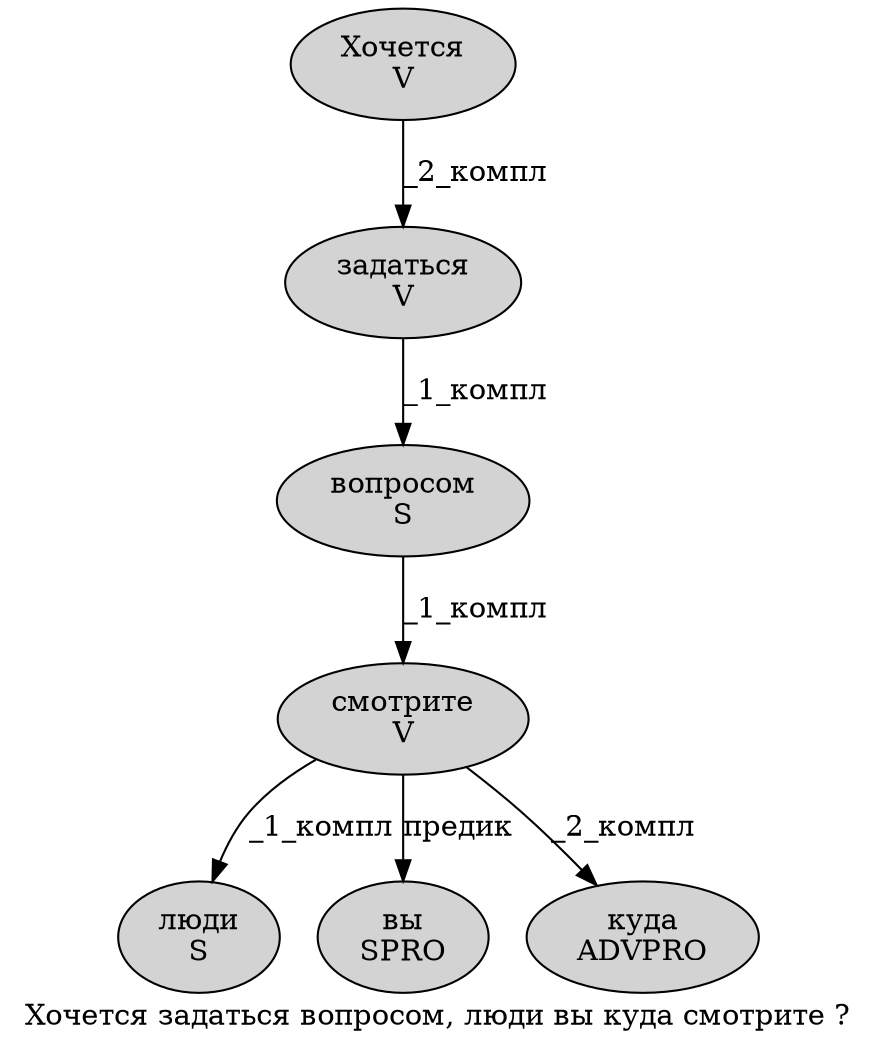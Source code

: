 digraph SENTENCE_3585 {
	graph [label="Хочется задаться вопросом, люди вы куда смотрите ?"]
	node [style=filled]
		0 [label="Хочется
V" color="" fillcolor=lightgray penwidth=1 shape=ellipse]
		1 [label="задаться
V" color="" fillcolor=lightgray penwidth=1 shape=ellipse]
		2 [label="вопросом
S" color="" fillcolor=lightgray penwidth=1 shape=ellipse]
		4 [label="люди
S" color="" fillcolor=lightgray penwidth=1 shape=ellipse]
		5 [label="вы
SPRO" color="" fillcolor=lightgray penwidth=1 shape=ellipse]
		6 [label="куда
ADVPRO" color="" fillcolor=lightgray penwidth=1 shape=ellipse]
		7 [label="смотрите
V" color="" fillcolor=lightgray penwidth=1 shape=ellipse]
			1 -> 2 [label="_1_компл"]
			7 -> 4 [label="_1_компл"]
			7 -> 5 [label="предик"]
			7 -> 6 [label="_2_компл"]
			0 -> 1 [label="_2_компл"]
			2 -> 7 [label="_1_компл"]
}